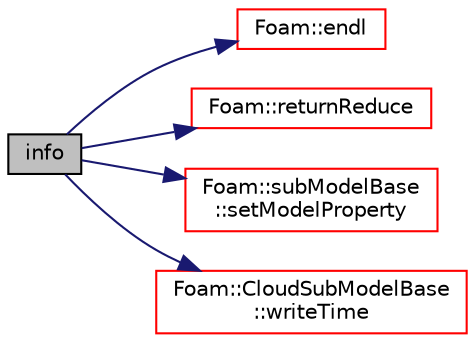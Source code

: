 digraph "info"
{
  bgcolor="transparent";
  edge [fontname="Helvetica",fontsize="10",labelfontname="Helvetica",labelfontsize="10"];
  node [fontname="Helvetica",fontsize="10",shape=record];
  rankdir="LR";
  Node1 [label="info",height=0.2,width=0.4,color="black", fillcolor="grey75", style="filled", fontcolor="black"];
  Node1 -> Node2 [color="midnightblue",fontsize="10",style="solid",fontname="Helvetica"];
  Node2 [label="Foam::endl",height=0.2,width=0.4,color="red",URL="$a10893.html#a2db8fe02a0d3909e9351bb4275b23ce4",tooltip="Add newline and flush stream. "];
  Node1 -> Node3 [color="midnightblue",fontsize="10",style="solid",fontname="Helvetica"];
  Node3 [label="Foam::returnReduce",height=0.2,width=0.4,color="red",URL="$a10893.html#a8d528a67d2a9c6fe4fb94bc86872624b"];
  Node1 -> Node4 [color="midnightblue",fontsize="10",style="solid",fontname="Helvetica"];
  Node4 [label="Foam::subModelBase\l::setModelProperty",height=0.2,width=0.4,color="red",URL="$a02552.html#af40b1f75a844b297b64f3515e8263ad1",tooltip="Add generic property to the sub-model. "];
  Node1 -> Node5 [color="midnightblue",fontsize="10",style="solid",fontname="Helvetica"];
  Node5 [label="Foam::CloudSubModelBase\l::writeTime",height=0.2,width=0.4,color="red",URL="$a00282.html#aab942ee151f9a09c2086bce135a656fb",tooltip="Flag to indicate when to write a property. "];
}

